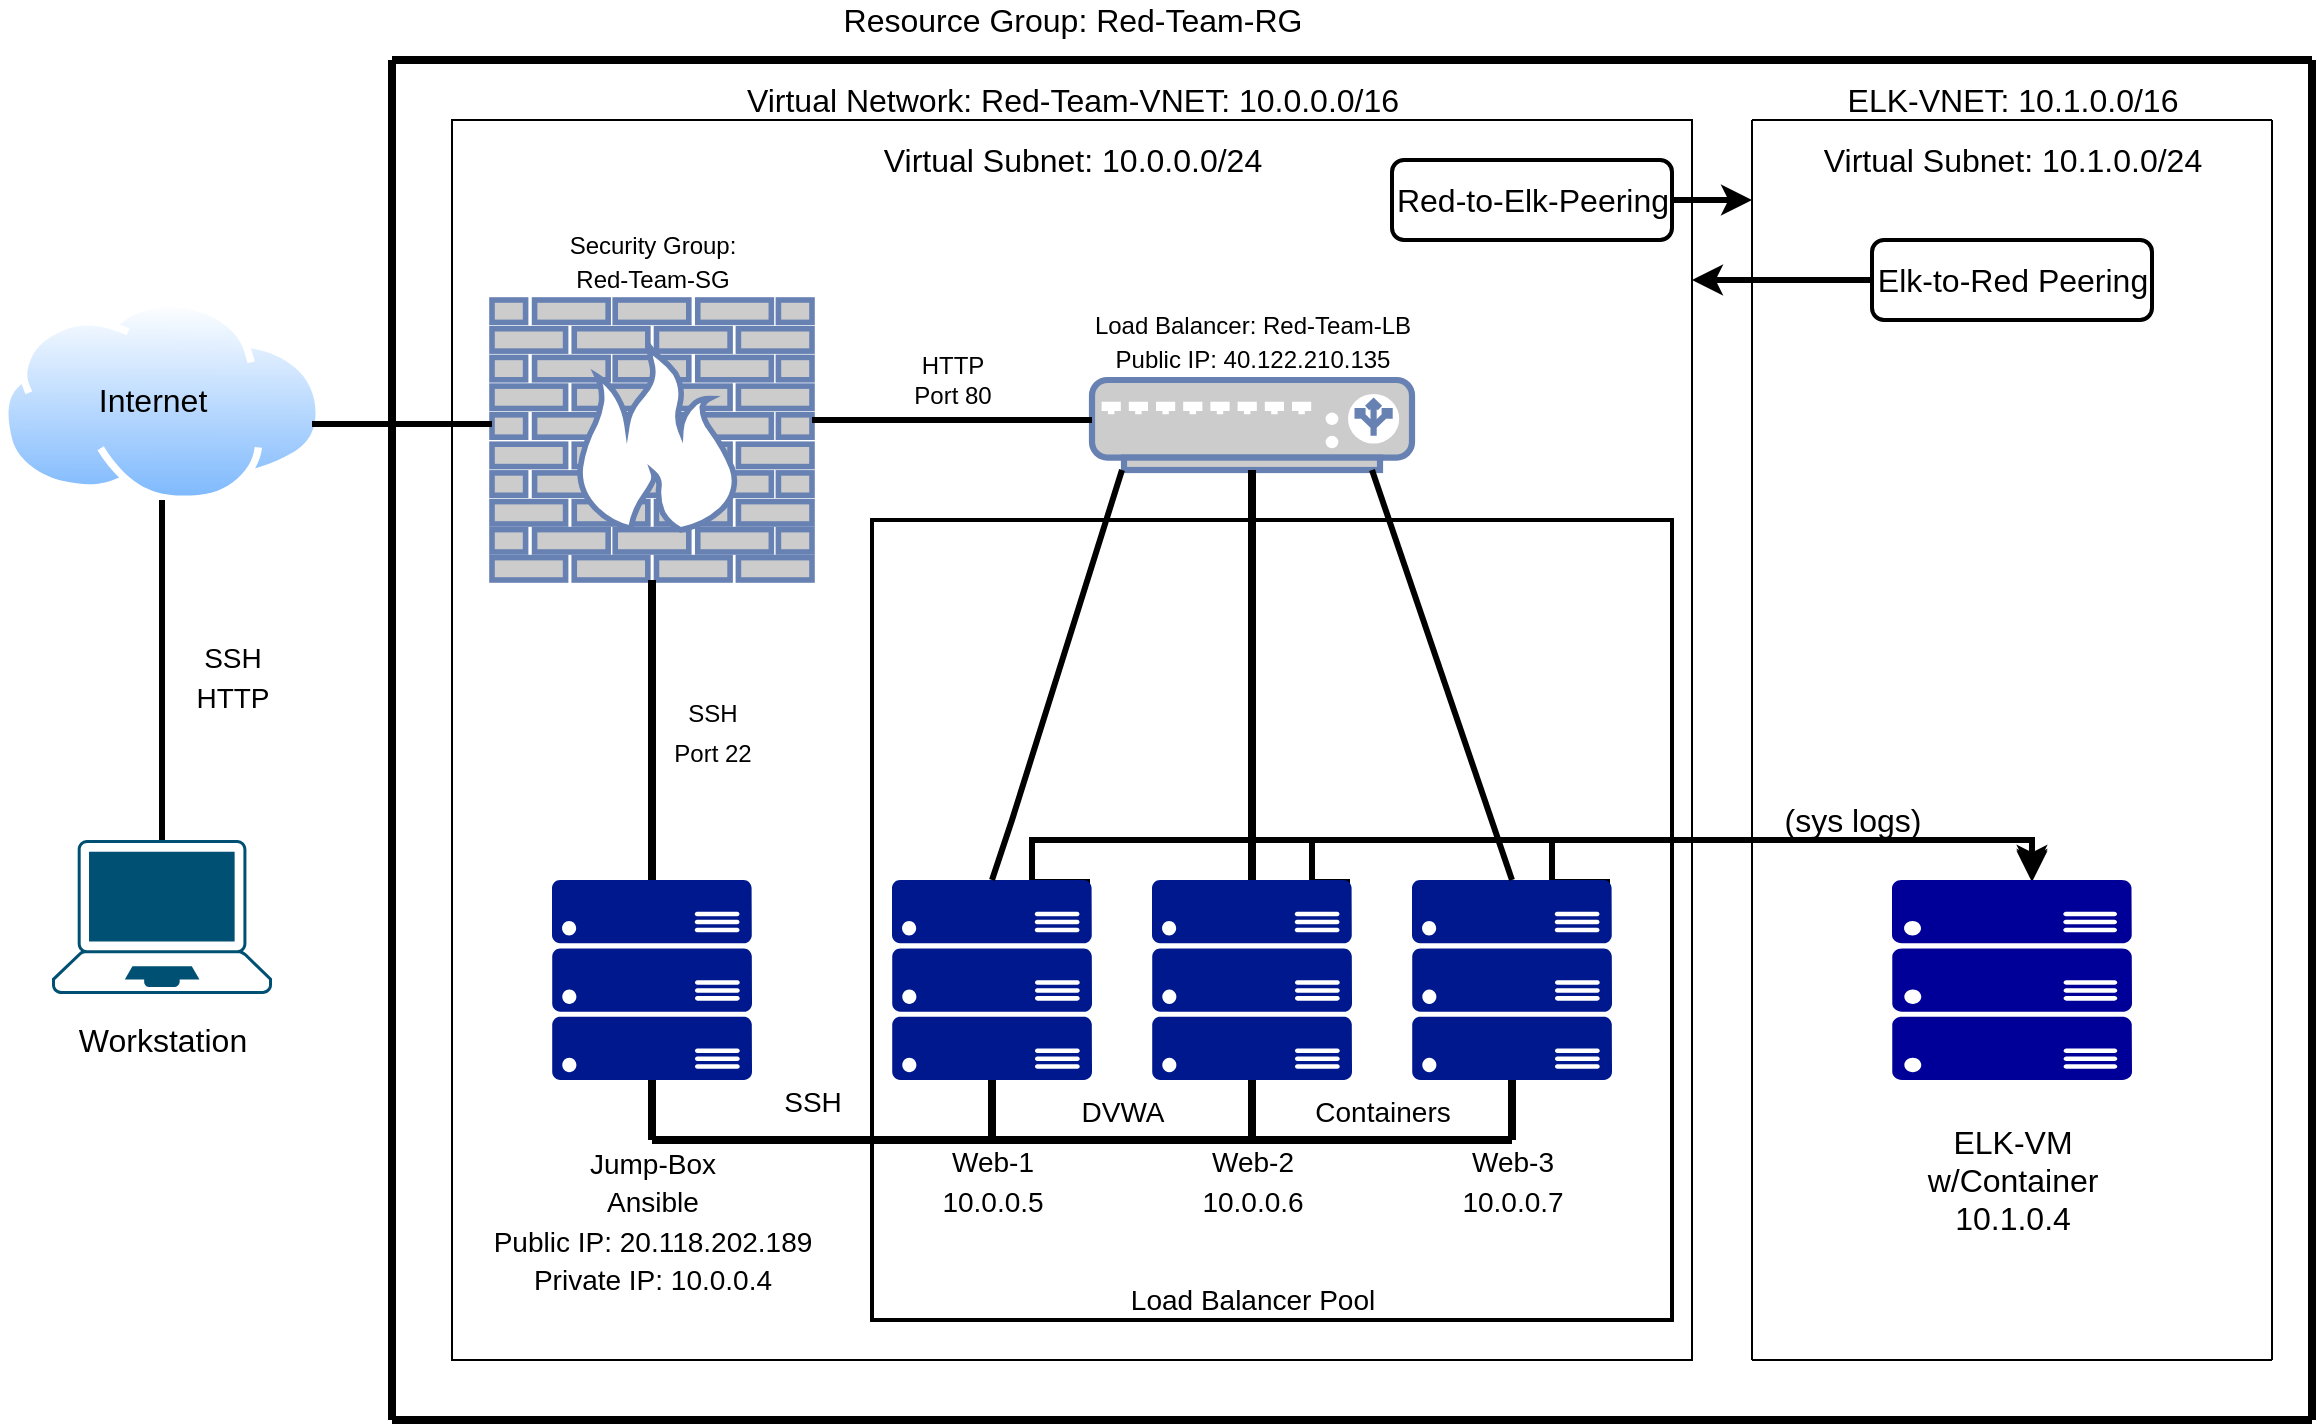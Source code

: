 <mxfile version="15.9.6" type="device"><diagram id="rGiCrMlSFIkEMAg81hAY" name="Page-1"><mxGraphModel dx="1422" dy="762" grid="1" gridSize="10" guides="1" tooltips="1" connect="1" arrows="1" fold="1" page="1" pageScale="1" pageWidth="850" pageHeight="1100" math="0" shadow="0"><root><mxCell id="0"/><mxCell id="1" parent="0"/><mxCell id="eE_JRRioI87IlITitQMR-2" value="Resource Group: Red-Team-RG" style="text;html=1;resizable=0;autosize=1;align=center;verticalAlign=middle;points=[];fillColor=none;strokeColor=none;rounded=0;fontSize=16;" parent="1" vertex="1"><mxGeometry x="460" y="10" width="240" height="20" as="geometry"/></mxCell><mxCell id="eE_JRRioI87IlITitQMR-3" value="" style="whiteSpace=wrap;html=1;aspect=fixed;fontSize=16;" parent="1" vertex="1"><mxGeometry x="270" y="70" width="620" height="620" as="geometry"/></mxCell><mxCell id="eE_JRRioI87IlITitQMR-4" value="Virtual Network: Red-Team-VNET: 10.0.0.0/16" style="text;html=1;resizable=0;autosize=1;align=center;verticalAlign=middle;points=[];fillColor=none;strokeColor=none;rounded=0;fontSize=16;" parent="1" vertex="1"><mxGeometry x="410" y="50" width="340" height="20" as="geometry"/></mxCell><mxCell id="eE_JRRioI87IlITitQMR-5" value="Virtual Subnet: 10.0.0.0/24" style="text;html=1;resizable=0;autosize=1;align=center;verticalAlign=middle;points=[];fillColor=none;strokeColor=none;rounded=0;fontSize=16;" parent="1" vertex="1"><mxGeometry x="480" y="80" width="200" height="20" as="geometry"/></mxCell><mxCell id="eE_JRRioI87IlITitQMR-6" value="" style="points=[[0.13,0.02,0],[0.5,0,0],[0.87,0.02,0],[0.885,0.4,0],[0.985,0.985,0],[0.5,1,0],[0.015,0.985,0],[0.115,0.4,0]];verticalLabelPosition=bottom;sketch=0;html=1;verticalAlign=top;aspect=fixed;align=center;pointerEvents=1;shape=mxgraph.cisco19.laptop;fillColor=#005073;strokeColor=none;fontSize=16;" parent="1" vertex="1"><mxGeometry x="70" y="430" width="110" height="77" as="geometry"/></mxCell><mxCell id="eE_JRRioI87IlITitQMR-7" value="" style="aspect=fixed;perimeter=ellipsePerimeter;html=1;align=center;shadow=0;dashed=0;spacingTop=3;image;image=img/lib/active_directory/internet_cloud.svg;fontSize=16;" parent="1" vertex="1"><mxGeometry x="44.44" y="160" width="161.11" height="101.5" as="geometry"/></mxCell><mxCell id="eE_JRRioI87IlITitQMR-8" value="" style="fontColor=#0066CC;verticalAlign=top;verticalLabelPosition=bottom;labelPosition=center;align=center;html=1;outlineConnect=0;fillColor=#CCCCCC;strokeColor=#6881B3;gradientColor=none;gradientDirection=north;strokeWidth=2;shape=mxgraph.networks.firewall;fontSize=16;" parent="1" vertex="1"><mxGeometry x="290" y="160" width="160" height="140" as="geometry"/></mxCell><mxCell id="eE_JRRioI87IlITitQMR-10" value="" style="sketch=0;aspect=fixed;pointerEvents=1;shadow=0;dashed=0;html=1;strokeColor=none;labelPosition=center;verticalLabelPosition=bottom;verticalAlign=top;align=center;fillColor=#00188D;shape=mxgraph.azure.server_rack;fontSize=16;" parent="1" vertex="1"><mxGeometry x="320" y="450" width="100" height="100" as="geometry"/></mxCell><mxCell id="8AGx8ri9-iWs4sJAuIkv-29" style="edgeStyle=orthogonalEdgeStyle;rounded=0;orthogonalLoop=1;jettySize=auto;html=1;exitX=0.99;exitY=0.01;exitDx=0;exitDy=0;exitPerimeter=0;fontSize=16;strokeColor=#000000;strokeWidth=3;entryX=0.583;entryY=-0.02;entryDx=0;entryDy=0;entryPerimeter=0;" edge="1" parent="1" source="eE_JRRioI87IlITitQMR-11" target="8AGx8ri9-iWs4sJAuIkv-26"><mxGeometry relative="1" as="geometry"><mxPoint x="1060" y="440" as="targetPoint"/><Array as="points"><mxPoint x="560" y="451"/><mxPoint x="560" y="430"/><mxPoint x="1060" y="430"/></Array></mxGeometry></mxCell><mxCell id="eE_JRRioI87IlITitQMR-11" value="" style="sketch=0;aspect=fixed;pointerEvents=1;shadow=0;dashed=0;html=1;strokeColor=none;labelPosition=center;verticalLabelPosition=bottom;verticalAlign=top;align=center;fillColor=#00188D;shape=mxgraph.azure.server_rack;fontSize=16;" parent="1" vertex="1"><mxGeometry x="490" y="450" width="100" height="100" as="geometry"/></mxCell><mxCell id="8AGx8ri9-iWs4sJAuIkv-30" style="edgeStyle=orthogonalEdgeStyle;rounded=0;orthogonalLoop=1;jettySize=auto;html=1;exitX=0.99;exitY=0.01;exitDx=0;exitDy=0;exitPerimeter=0;entryX=0.583;entryY=0;entryDx=0;entryDy=0;entryPerimeter=0;fontSize=16;strokeColor=#000000;strokeWidth=3;" edge="1" parent="1" source="eE_JRRioI87IlITitQMR-13" target="8AGx8ri9-iWs4sJAuIkv-26"><mxGeometry relative="1" as="geometry"><Array as="points"><mxPoint x="700" y="451"/><mxPoint x="700" y="430"/><mxPoint x="1060" y="430"/></Array></mxGeometry></mxCell><mxCell id="eE_JRRioI87IlITitQMR-13" value="" style="sketch=0;aspect=fixed;pointerEvents=1;shadow=0;dashed=0;html=1;strokeColor=none;labelPosition=center;verticalLabelPosition=bottom;verticalAlign=top;align=center;fillColor=#00188D;shape=mxgraph.azure.server_rack;fontSize=16;" parent="1" vertex="1"><mxGeometry x="620" y="450" width="100" height="100" as="geometry"/></mxCell><mxCell id="8AGx8ri9-iWs4sJAuIkv-31" style="edgeStyle=orthogonalEdgeStyle;rounded=0;orthogonalLoop=1;jettySize=auto;html=1;exitX=0.99;exitY=0.01;exitDx=0;exitDy=0;exitPerimeter=0;fontSize=16;strokeColor=#000000;strokeWidth=3;" edge="1" parent="1" source="eE_JRRioI87IlITitQMR-14"><mxGeometry relative="1" as="geometry"><mxPoint x="1060" y="451" as="targetPoint"/><Array as="points"><mxPoint x="820" y="451"/><mxPoint x="820" y="430"/><mxPoint x="1060" y="430"/></Array></mxGeometry></mxCell><mxCell id="eE_JRRioI87IlITitQMR-14" value="" style="sketch=0;aspect=fixed;pointerEvents=1;shadow=0;dashed=0;html=1;strokeColor=none;labelPosition=center;verticalLabelPosition=bottom;verticalAlign=top;align=center;fillColor=#00188D;shape=mxgraph.azure.server_rack;fontSize=16;" parent="1" vertex="1"><mxGeometry x="750" y="450" width="100" height="100" as="geometry"/></mxCell><mxCell id="eE_JRRioI87IlITitQMR-15" value="" style="fontColor=#0066CC;verticalAlign=top;verticalLabelPosition=bottom;labelPosition=center;align=center;html=1;outlineConnect=0;fillColor=#CCCCCC;strokeColor=#6881B3;gradientColor=none;gradientDirection=north;strokeWidth=2;shape=mxgraph.networks.load_balancer;fontSize=16;" parent="1" vertex="1"><mxGeometry x="590" y="200" width="160" height="45" as="geometry"/></mxCell><mxCell id="eE_JRRioI87IlITitQMR-16" value="" style="endArrow=none;html=1;rounded=0;fontSize=16;strokeWidth=3;" parent="1" edge="1"><mxGeometry width="50" height="50" relative="1" as="geometry"><mxPoint x="125" y="430" as="sourcePoint"/><mxPoint x="125" y="260" as="targetPoint"/></mxGeometry></mxCell><mxCell id="eE_JRRioI87IlITitQMR-17" value="" style="endArrow=none;html=1;rounded=0;fontSize=16;strokeWidth=3;" parent="1" edge="1"><mxGeometry width="50" height="50" relative="1" as="geometry"><mxPoint x="200" y="222" as="sourcePoint"/><mxPoint x="290" y="222" as="targetPoint"/></mxGeometry></mxCell><mxCell id="eE_JRRioI87IlITitQMR-18" value="" style="endArrow=none;html=1;rounded=0;fontSize=16;strokeWidth=3;" parent="1" edge="1"><mxGeometry width="50" height="50" relative="1" as="geometry"><mxPoint x="450" y="220" as="sourcePoint"/><mxPoint x="590" y="220" as="targetPoint"/></mxGeometry></mxCell><mxCell id="eE_JRRioI87IlITitQMR-22" value="" style="line;strokeWidth=4;direction=south;html=1;perimeter=backbonePerimeter;points=[];outlineConnect=0;fontSize=16;" parent="1" vertex="1"><mxGeometry x="365" y="300" width="10" height="150" as="geometry"/></mxCell><mxCell id="eE_JRRioI87IlITitQMR-23" value="" style="line;strokeWidth=4;direction=south;html=1;perimeter=backbonePerimeter;points=[];outlineConnect=0;fontSize=16;" parent="1" vertex="1"><mxGeometry x="365" y="550" width="10" height="30" as="geometry"/></mxCell><mxCell id="eE_JRRioI87IlITitQMR-24" value="" style="line;strokeWidth=4;direction=south;html=1;perimeter=backbonePerimeter;points=[];outlineConnect=0;fontSize=16;" parent="1" vertex="1"><mxGeometry x="535" y="550" width="10" height="30" as="geometry"/></mxCell><mxCell id="eE_JRRioI87IlITitQMR-25" value="" style="line;strokeWidth=4;direction=south;html=1;perimeter=backbonePerimeter;points=[];outlineConnect=0;fontSize=16;" parent="1" vertex="1"><mxGeometry x="665" y="550" width="10" height="30" as="geometry"/></mxCell><mxCell id="eE_JRRioI87IlITitQMR-26" value="" style="line;strokeWidth=4;direction=south;html=1;perimeter=backbonePerimeter;points=[];outlineConnect=0;fontSize=16;" parent="1" vertex="1"><mxGeometry x="795" y="550" width="10" height="30" as="geometry"/></mxCell><mxCell id="eE_JRRioI87IlITitQMR-27" value="" style="line;strokeWidth=4;html=1;fontSize=16;" parent="1" vertex="1"><mxGeometry x="370" y="570" width="430" height="20" as="geometry"/></mxCell><mxCell id="eE_JRRioI87IlITitQMR-28" value="" style="endArrow=none;html=1;rounded=0;fontSize=16;strokeWidth=3;exitX=0.5;exitY=0;exitDx=0;exitDy=0;exitPerimeter=0;" parent="1" source="eE_JRRioI87IlITitQMR-11" edge="1"><mxGeometry width="50" height="50" relative="1" as="geometry"><mxPoint x="555" y="295" as="sourcePoint"/><mxPoint x="605" y="245" as="targetPoint"/><Array as="points"><mxPoint x="550" y="420"/></Array></mxGeometry></mxCell><mxCell id="eE_JRRioI87IlITitQMR-29" value="" style="endArrow=none;html=1;rounded=0;fontSize=16;strokeWidth=3;exitX=0.5;exitY=0;exitDx=0;exitDy=0;exitPerimeter=0;" parent="1" source="eE_JRRioI87IlITitQMR-14" edge="1"><mxGeometry width="50" height="50" relative="1" as="geometry"><mxPoint x="680" y="295" as="sourcePoint"/><mxPoint x="730" y="245" as="targetPoint"/></mxGeometry></mxCell><mxCell id="eE_JRRioI87IlITitQMR-30" value="" style="line;strokeWidth=4;direction=south;html=1;perimeter=backbonePerimeter;points=[];outlineConnect=0;fontSize=16;" parent="1" vertex="1"><mxGeometry x="665" y="245" width="10" height="205" as="geometry"/></mxCell><mxCell id="eE_JRRioI87IlITitQMR-31" value="Internet" style="text;html=1;resizable=0;autosize=1;align=center;verticalAlign=middle;points=[];fillColor=none;strokeColor=none;rounded=0;fontSize=16;" parent="1" vertex="1"><mxGeometry x="85" y="200" width="70" height="20" as="geometry"/></mxCell><mxCell id="eE_JRRioI87IlITitQMR-32" value="Workstation" style="text;html=1;resizable=0;autosize=1;align=center;verticalAlign=middle;points=[];fillColor=none;strokeColor=none;rounded=0;fontSize=16;" parent="1" vertex="1"><mxGeometry x="75" y="520" width="100" height="20" as="geometry"/></mxCell><mxCell id="eE_JRRioI87IlITitQMR-33" value="&lt;font style=&quot;font-size: 14px&quot;&gt;SSH&lt;br&gt;HTTP&lt;/font&gt;" style="text;html=1;resizable=0;autosize=1;align=center;verticalAlign=middle;points=[];fillColor=none;strokeColor=none;rounded=0;fontSize=16;" parent="1" vertex="1"><mxGeometry x="135" y="322.5" width="50" height="50" as="geometry"/></mxCell><mxCell id="eE_JRRioI87IlITitQMR-34" value="&lt;font style=&quot;font-size: 12px&quot;&gt;SSH&lt;br&gt;Port 22&lt;/font&gt;" style="text;html=1;resizable=0;autosize=1;align=center;verticalAlign=middle;points=[];fillColor=none;strokeColor=none;rounded=0;fontSize=16;" parent="1" vertex="1"><mxGeometry x="375" y="350" width="50" height="50" as="geometry"/></mxCell><mxCell id="eE_JRRioI87IlITitQMR-35" value="&lt;font style=&quot;font-size: 14px&quot;&gt;SSH&lt;/font&gt;" style="text;html=1;resizable=0;autosize=1;align=center;verticalAlign=middle;points=[];fillColor=none;strokeColor=none;rounded=0;fontSize=16;" parent="1" vertex="1"><mxGeometry x="430" y="545" width="40" height="30" as="geometry"/></mxCell><mxCell id="eE_JRRioI87IlITitQMR-36" value="&lt;font style=&quot;font-size: 14px&quot;&gt;Web-1&lt;br&gt;10.0.0.5&lt;/font&gt;" style="text;html=1;resizable=0;autosize=1;align=center;verticalAlign=middle;points=[];fillColor=none;strokeColor=none;rounded=0;fontSize=16;" parent="1" vertex="1"><mxGeometry x="505" y="575" width="70" height="50" as="geometry"/></mxCell><mxCell id="eE_JRRioI87IlITitQMR-37" value="&lt;font style=&quot;font-size: 14px&quot;&gt;Web-2&lt;br&gt;10.0.0.6&lt;/font&gt;" style="text;html=1;resizable=0;autosize=1;align=center;verticalAlign=middle;points=[];fillColor=none;strokeColor=none;rounded=0;fontSize=16;" parent="1" vertex="1"><mxGeometry x="635" y="575" width="70" height="50" as="geometry"/></mxCell><mxCell id="eE_JRRioI87IlITitQMR-38" value="&lt;font style=&quot;font-size: 14px&quot;&gt;Web-3&lt;br&gt;10.0.0.7&lt;/font&gt;" style="text;html=1;resizable=0;autosize=1;align=center;verticalAlign=middle;points=[];fillColor=none;strokeColor=none;rounded=0;fontSize=16;" parent="1" vertex="1"><mxGeometry x="765" y="575" width="70" height="50" as="geometry"/></mxCell><mxCell id="eE_JRRioI87IlITitQMR-39" value="&lt;font style=&quot;font-size: 14px&quot;&gt;DVWA&lt;/font&gt;" style="text;html=1;resizable=0;autosize=1;align=center;verticalAlign=middle;points=[];fillColor=none;strokeColor=none;rounded=0;fontSize=16;" parent="1" vertex="1"><mxGeometry x="575" y="550" width="60" height="30" as="geometry"/></mxCell><mxCell id="eE_JRRioI87IlITitQMR-40" value="&lt;font style=&quot;font-size: 14px&quot;&gt;Containers&lt;/font&gt;" style="text;html=1;resizable=0;autosize=1;align=center;verticalAlign=middle;points=[];fillColor=none;strokeColor=none;rounded=0;fontSize=16;" parent="1" vertex="1"><mxGeometry x="695" y="550" width="80" height="30" as="geometry"/></mxCell><mxCell id="eE_JRRioI87IlITitQMR-42" value="&lt;font style=&quot;font-size: 14px&quot;&gt;Jump-Box&lt;br&gt;Ansible&lt;br&gt;Public IP: 20.118.202.189&lt;br&gt;Private IP: 10.0.0.4&lt;/font&gt;" style="text;html=1;resizable=0;autosize=1;align=center;verticalAlign=middle;points=[];fillColor=none;strokeColor=none;rounded=0;fontSize=16;" parent="1" vertex="1"><mxGeometry x="285" y="575" width="170" height="90" as="geometry"/></mxCell><mxCell id="UgTrQPDtAyrouRXGy2xG-1" value="HTTP&lt;br&gt;Port 80" style="text;html=1;resizable=0;autosize=1;align=center;verticalAlign=middle;points=[];fillColor=none;strokeColor=none;rounded=0;" parent="1" vertex="1"><mxGeometry x="495" y="185" width="50" height="30" as="geometry"/></mxCell><mxCell id="UgTrQPDtAyrouRXGy2xG-2" value="&lt;font style=&quot;font-size: 12px&quot;&gt;Load Balancer: Red-Team-LB&lt;br&gt;Public IP: 40.122.210.135&lt;/font&gt;" style="text;html=1;resizable=0;autosize=1;align=center;verticalAlign=middle;points=[];fillColor=none;strokeColor=none;rounded=0;fontSize=14;" parent="1" vertex="1"><mxGeometry x="585" y="160" width="170" height="40" as="geometry"/></mxCell><mxCell id="UgTrQPDtAyrouRXGy2xG-3" value="&lt;font style=&quot;font-size: 12px&quot;&gt;Security Group:&lt;br&gt;Red-Team-SG&lt;/font&gt;" style="text;html=1;resizable=0;autosize=1;align=center;verticalAlign=middle;points=[];fillColor=none;strokeColor=none;rounded=0;fontSize=14;" parent="1" vertex="1"><mxGeometry x="320" y="120" width="100" height="40" as="geometry"/></mxCell><mxCell id="UgTrQPDtAyrouRXGy2xG-6" value="Load Balancer Pool" style="text;html=1;resizable=0;autosize=1;align=center;verticalAlign=middle;points=[];fillColor=none;strokeColor=none;rounded=0;fontSize=14;" parent="1" vertex="1"><mxGeometry x="600" y="650" width="140" height="20" as="geometry"/></mxCell><mxCell id="8AGx8ri9-iWs4sJAuIkv-12" value="" style="endArrow=none;html=1;rounded=0;strokeColor=#000000;strokeWidth=4;" edge="1" parent="1"><mxGeometry width="50" height="50" relative="1" as="geometry"><mxPoint x="240" y="720" as="sourcePoint"/><mxPoint x="240" y="40" as="targetPoint"/></mxGeometry></mxCell><mxCell id="8AGx8ri9-iWs4sJAuIkv-13" value="" style="endArrow=none;html=1;rounded=0;strokeColor=#000000;strokeWidth=4;" edge="1" parent="1"><mxGeometry width="50" height="50" relative="1" as="geometry"><mxPoint x="240" y="720" as="sourcePoint"/><mxPoint x="1200" y="720" as="targetPoint"/></mxGeometry></mxCell><mxCell id="8AGx8ri9-iWs4sJAuIkv-14" value="" style="endArrow=none;html=1;rounded=0;strokeColor=#000000;strokeWidth=4;" edge="1" parent="1"><mxGeometry width="50" height="50" relative="1" as="geometry"><mxPoint x="240" y="40" as="sourcePoint"/><mxPoint x="1200" y="40" as="targetPoint"/></mxGeometry></mxCell><mxCell id="8AGx8ri9-iWs4sJAuIkv-15" value="" style="endArrow=none;html=1;rounded=0;strokeColor=#000000;strokeWidth=4;" edge="1" parent="1"><mxGeometry width="50" height="50" relative="1" as="geometry"><mxPoint x="1200" y="720" as="sourcePoint"/><mxPoint x="1200" y="40" as="targetPoint"/></mxGeometry></mxCell><mxCell id="8AGx8ri9-iWs4sJAuIkv-17" value="" style="endArrow=none;html=1;rounded=0;strokeColor=#000000;strokeWidth=1;startArrow=none;" edge="1" parent="1"><mxGeometry width="50" height="50" relative="1" as="geometry"><mxPoint x="920" y="360" as="sourcePoint"/><mxPoint x="920" y="70" as="targetPoint"/></mxGeometry></mxCell><mxCell id="8AGx8ri9-iWs4sJAuIkv-18" value="" style="endArrow=none;html=1;rounded=0;strokeColor=#000000;strokeWidth=1;" edge="1" parent="1"><mxGeometry width="50" height="50" relative="1" as="geometry"><mxPoint x="1180" y="70" as="sourcePoint"/><mxPoint x="920" y="70" as="targetPoint"/></mxGeometry></mxCell><mxCell id="8AGx8ri9-iWs4sJAuIkv-19" value="" style="endArrow=none;html=1;rounded=0;strokeColor=#000000;strokeWidth=1;" edge="1" parent="1"><mxGeometry width="50" height="50" relative="1" as="geometry"><mxPoint x="1180" y="690" as="sourcePoint"/><mxPoint x="1180" y="70" as="targetPoint"/></mxGeometry></mxCell><mxCell id="8AGx8ri9-iWs4sJAuIkv-20" value="" style="endArrow=none;html=1;rounded=0;strokeColor=#000000;strokeWidth=1;" edge="1" parent="1"><mxGeometry width="50" height="50" relative="1" as="geometry"><mxPoint x="1180" y="690" as="sourcePoint"/><mxPoint x="920" y="690" as="targetPoint"/></mxGeometry></mxCell><mxCell id="8AGx8ri9-iWs4sJAuIkv-21" value="&lt;font style=&quot;font-size: 16px&quot;&gt;ELK-VNET: 10.1.0.0/16&lt;/font&gt;" style="text;html=1;resizable=0;autosize=1;align=center;verticalAlign=middle;points=[];fillColor=none;strokeColor=none;rounded=0;" vertex="1" parent="1"><mxGeometry x="960" y="50" width="180" height="20" as="geometry"/></mxCell><mxCell id="8AGx8ri9-iWs4sJAuIkv-24" value="" style="endArrow=none;html=1;rounded=0;strokeColor=#000000;strokeWidth=1;" edge="1" parent="1"><mxGeometry width="50" height="50" relative="1" as="geometry"><mxPoint x="920" y="690" as="sourcePoint"/><mxPoint x="920" y="420" as="targetPoint"/></mxGeometry></mxCell><mxCell id="8AGx8ri9-iWs4sJAuIkv-25" value="" style="endArrow=none;html=1;rounded=0;fontSize=16;strokeColor=#000000;strokeWidth=1;" edge="1" parent="1"><mxGeometry width="50" height="50" relative="1" as="geometry"><mxPoint x="920" y="430" as="sourcePoint"/><mxPoint x="920" y="360" as="targetPoint"/></mxGeometry></mxCell><mxCell id="8AGx8ri9-iWs4sJAuIkv-26" value="" style="verticalLabelPosition=bottom;html=1;verticalAlign=top;align=center;strokeColor=none;fillColor=#000099;shape=mxgraph.azure.server_rack;fontSize=16;" vertex="1" parent="1"><mxGeometry x="990" y="450" width="120" height="100" as="geometry"/></mxCell><mxCell id="8AGx8ri9-iWs4sJAuIkv-27" value="ELK-VM&lt;br&gt;w/Container&lt;br&gt;10.1.0.4" style="text;html=1;resizable=0;autosize=1;align=center;verticalAlign=middle;points=[];fillColor=none;strokeColor=none;rounded=0;fontSize=16;" vertex="1" parent="1"><mxGeometry x="1000" y="570" width="100" height="60" as="geometry"/></mxCell><mxCell id="8AGx8ri9-iWs4sJAuIkv-33" value="" style="whiteSpace=wrap;html=1;aspect=fixed;fontSize=16;fillColor=none;strokeWidth=2;" vertex="1" parent="1"><mxGeometry x="480" y="270" width="400" height="400" as="geometry"/></mxCell><mxCell id="8AGx8ri9-iWs4sJAuIkv-34" value="(sys logs)" style="text;html=1;resizable=0;autosize=1;align=center;verticalAlign=middle;points=[];fillColor=none;strokeColor=none;rounded=0;fontSize=16;" vertex="1" parent="1"><mxGeometry x="930" y="410" width="80" height="20" as="geometry"/></mxCell><mxCell id="8AGx8ri9-iWs4sJAuIkv-35" value="Red-to-Elk-Peering" style="text;html=1;resizable=0;autosize=1;align=center;verticalAlign=middle;points=[];fillColor=none;strokeColor=none;rounded=0;fontSize=16;" vertex="1" parent="1"><mxGeometry x="735" y="100" width="150" height="20" as="geometry"/></mxCell><mxCell id="8AGx8ri9-iWs4sJAuIkv-38" value="" style="rounded=1;whiteSpace=wrap;html=1;fontSize=16;strokeWidth=2;fillColor=none;" vertex="1" parent="1"><mxGeometry x="740" y="90" width="140" height="40" as="geometry"/></mxCell><mxCell id="8AGx8ri9-iWs4sJAuIkv-39" value="" style="endArrow=classic;html=1;rounded=0;fontSize=16;strokeColor=#000000;strokeWidth=3;" edge="1" parent="1"><mxGeometry width="50" height="50" relative="1" as="geometry"><mxPoint x="880" y="110" as="sourcePoint"/><mxPoint x="920" y="110" as="targetPoint"/></mxGeometry></mxCell><mxCell id="8AGx8ri9-iWs4sJAuIkv-40" value="Elk-to-Red Peering" style="text;html=1;resizable=0;autosize=1;align=center;verticalAlign=middle;points=[];fillColor=none;strokeColor=none;rounded=0;fontSize=16;" vertex="1" parent="1"><mxGeometry x="975" y="140" width="150" height="20" as="geometry"/></mxCell><mxCell id="8AGx8ri9-iWs4sJAuIkv-41" value="" style="rounded=1;whiteSpace=wrap;html=1;fontSize=16;strokeWidth=2;fillColor=none;" vertex="1" parent="1"><mxGeometry x="980" y="130" width="140" height="40" as="geometry"/></mxCell><mxCell id="8AGx8ri9-iWs4sJAuIkv-42" value="" style="endArrow=classic;html=1;rounded=0;fontSize=16;strokeColor=#000000;strokeWidth=3;exitX=0;exitY=0.5;exitDx=0;exitDy=0;" edge="1" parent="1" source="8AGx8ri9-iWs4sJAuIkv-41"><mxGeometry width="50" height="50" relative="1" as="geometry"><mxPoint x="790" y="390" as="sourcePoint"/><mxPoint x="890" y="150" as="targetPoint"/></mxGeometry></mxCell><mxCell id="8AGx8ri9-iWs4sJAuIkv-45" value="Virtual Subnet: 10.1.0.0/24" style="text;html=1;resizable=0;autosize=1;align=center;verticalAlign=middle;points=[];fillColor=none;strokeColor=none;rounded=0;fontSize=16;" vertex="1" parent="1"><mxGeometry x="950" y="80" width="200" height="20" as="geometry"/></mxCell></root></mxGraphModel></diagram></mxfile>